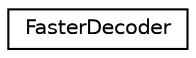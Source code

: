 digraph "Graphical Class Hierarchy"
{
  edge [fontname="Helvetica",fontsize="10",labelfontname="Helvetica",labelfontsize="10"];
  node [fontname="Helvetica",fontsize="10",shape=record];
  rankdir="LR";
  Node0 [label="FasterDecoder",height=0.2,width=0.4,color="black", fillcolor="white", style="filled",URL="$classkaldi_1_1FasterDecoder.html"];
}
